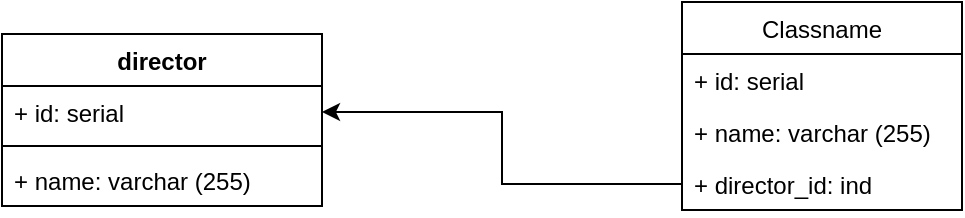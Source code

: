 <mxfile version="21.0.1" type="device"><diagram name="Страница 1" id="Il-_T2hv9DtYddrIPqF5"><mxGraphModel dx="1050" dy="567" grid="1" gridSize="10" guides="1" tooltips="1" connect="1" arrows="1" fold="1" page="1" pageScale="1" pageWidth="827" pageHeight="1169" math="0" shadow="0"><root><object label="" id="0" name="varchar(255)"><mxCell/></object><mxCell id="1" parent="0"/><mxCell id="FcshxeKL9jY5ros8CCog-6" value="director" style="swimlane;fontStyle=1;align=center;verticalAlign=top;childLayout=stackLayout;horizontal=1;startSize=26;horizontalStack=0;resizeParent=1;resizeParentMax=0;resizeLast=0;collapsible=1;marginBottom=0;" vertex="1" parent="1"><mxGeometry x="160" y="130" width="160" height="86" as="geometry"/></mxCell><mxCell id="FcshxeKL9jY5ros8CCog-7" value="+ id: serial" style="text;strokeColor=none;fillColor=none;align=left;verticalAlign=top;spacingLeft=4;spacingRight=4;overflow=hidden;rotatable=0;points=[[0,0.5],[1,0.5]];portConstraint=eastwest;" vertex="1" parent="FcshxeKL9jY5ros8CCog-6"><mxGeometry y="26" width="160" height="26" as="geometry"/></mxCell><mxCell id="FcshxeKL9jY5ros8CCog-8" value="" style="line;strokeWidth=1;fillColor=none;align=left;verticalAlign=middle;spacingTop=-1;spacingLeft=3;spacingRight=3;rotatable=0;labelPosition=right;points=[];portConstraint=eastwest;strokeColor=inherit;" vertex="1" parent="FcshxeKL9jY5ros8CCog-6"><mxGeometry y="52" width="160" height="8" as="geometry"/></mxCell><mxCell id="FcshxeKL9jY5ros8CCog-9" value="+ name: varchar (255)" style="text;strokeColor=none;fillColor=none;align=left;verticalAlign=top;spacingLeft=4;spacingRight=4;overflow=hidden;rotatable=0;points=[[0,0.5],[1,0.5]];portConstraint=eastwest;" vertex="1" parent="FcshxeKL9jY5ros8CCog-6"><mxGeometry y="60" width="160" height="26" as="geometry"/></mxCell><mxCell id="FcshxeKL9jY5ros8CCog-14" value="Classname" style="swimlane;fontStyle=0;childLayout=stackLayout;horizontal=1;startSize=26;fillColor=none;horizontalStack=0;resizeParent=1;resizeParentMax=0;resizeLast=0;collapsible=1;marginBottom=0;" vertex="1" parent="1"><mxGeometry x="500" y="114" width="140" height="104" as="geometry"/></mxCell><mxCell id="FcshxeKL9jY5ros8CCog-15" value="+ id: serial" style="text;strokeColor=none;fillColor=none;align=left;verticalAlign=top;spacingLeft=4;spacingRight=4;overflow=hidden;rotatable=0;points=[[0,0.5],[1,0.5]];portConstraint=eastwest;" vertex="1" parent="FcshxeKL9jY5ros8CCog-14"><mxGeometry y="26" width="140" height="26" as="geometry"/></mxCell><mxCell id="FcshxeKL9jY5ros8CCog-16" value="+ name: varchar (255)" style="text;strokeColor=none;fillColor=none;align=left;verticalAlign=top;spacingLeft=4;spacingRight=4;overflow=hidden;rotatable=0;points=[[0,0.5],[1,0.5]];portConstraint=eastwest;" vertex="1" parent="FcshxeKL9jY5ros8CCog-14"><mxGeometry y="52" width="140" height="26" as="geometry"/></mxCell><mxCell id="FcshxeKL9jY5ros8CCog-17" value="+ director_id: ind" style="text;strokeColor=none;fillColor=none;align=left;verticalAlign=top;spacingLeft=4;spacingRight=4;overflow=hidden;rotatable=0;points=[[0,0.5],[1,0.5]];portConstraint=eastwest;" vertex="1" parent="FcshxeKL9jY5ros8CCog-14"><mxGeometry y="78" width="140" height="26" as="geometry"/></mxCell><mxCell id="FcshxeKL9jY5ros8CCog-23" style="edgeStyle=orthogonalEdgeStyle;rounded=0;orthogonalLoop=1;jettySize=auto;html=1;entryX=1;entryY=0.5;entryDx=0;entryDy=0;" edge="1" parent="1" source="FcshxeKL9jY5ros8CCog-17" target="FcshxeKL9jY5ros8CCog-7"><mxGeometry relative="1" as="geometry"/></mxCell></root></mxGraphModel></diagram></mxfile>